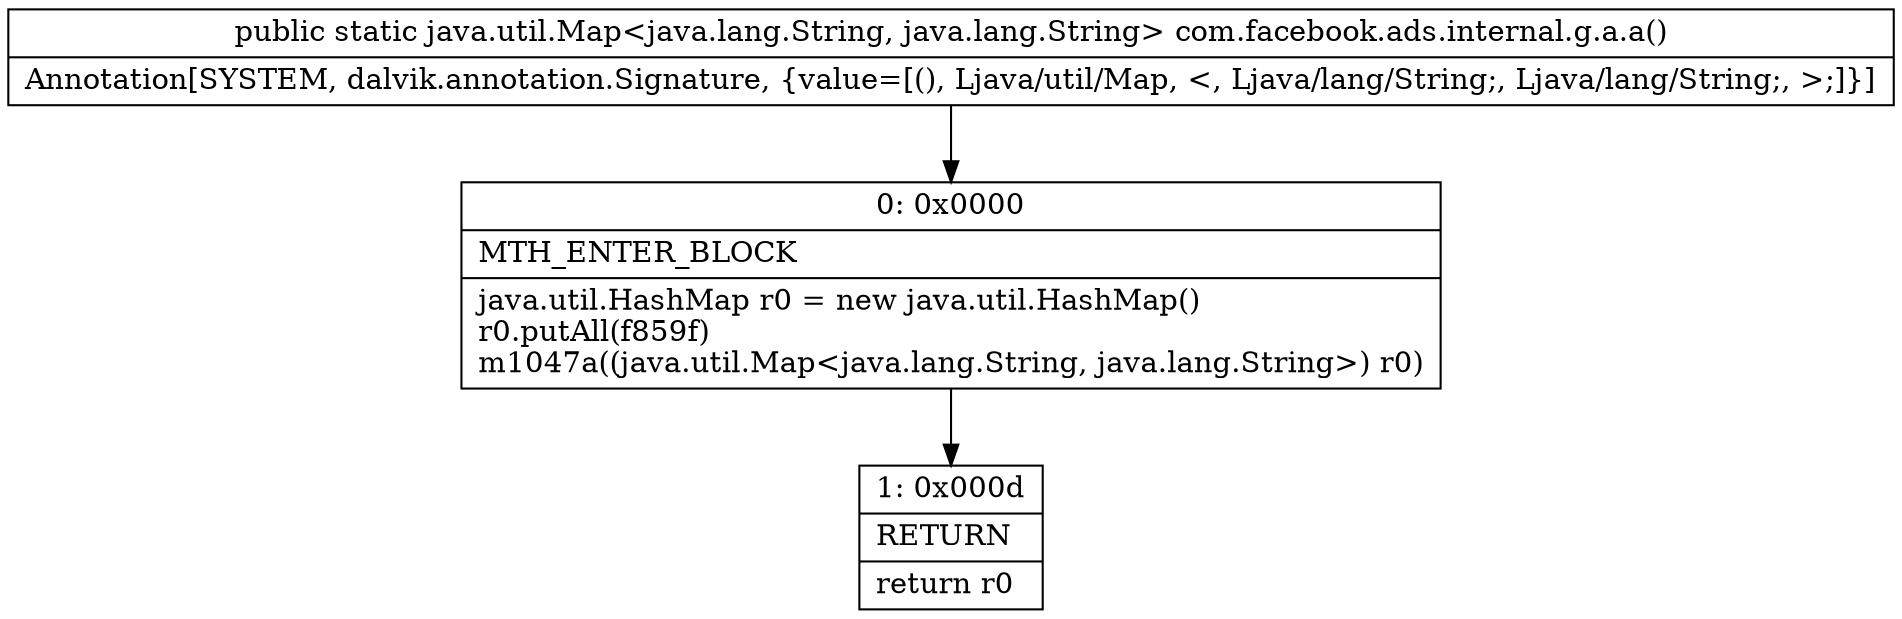 digraph "CFG forcom.facebook.ads.internal.g.a.a()Ljava\/util\/Map;" {
Node_0 [shape=record,label="{0\:\ 0x0000|MTH_ENTER_BLOCK\l|java.util.HashMap r0 = new java.util.HashMap()\lr0.putAll(f859f)\lm1047a((java.util.Map\<java.lang.String, java.lang.String\>) r0)\l}"];
Node_1 [shape=record,label="{1\:\ 0x000d|RETURN\l|return r0\l}"];
MethodNode[shape=record,label="{public static java.util.Map\<java.lang.String, java.lang.String\> com.facebook.ads.internal.g.a.a()  | Annotation[SYSTEM, dalvik.annotation.Signature, \{value=[(), Ljava\/util\/Map, \<, Ljava\/lang\/String;, Ljava\/lang\/String;, \>;]\}]\l}"];
MethodNode -> Node_0;
Node_0 -> Node_1;
}

